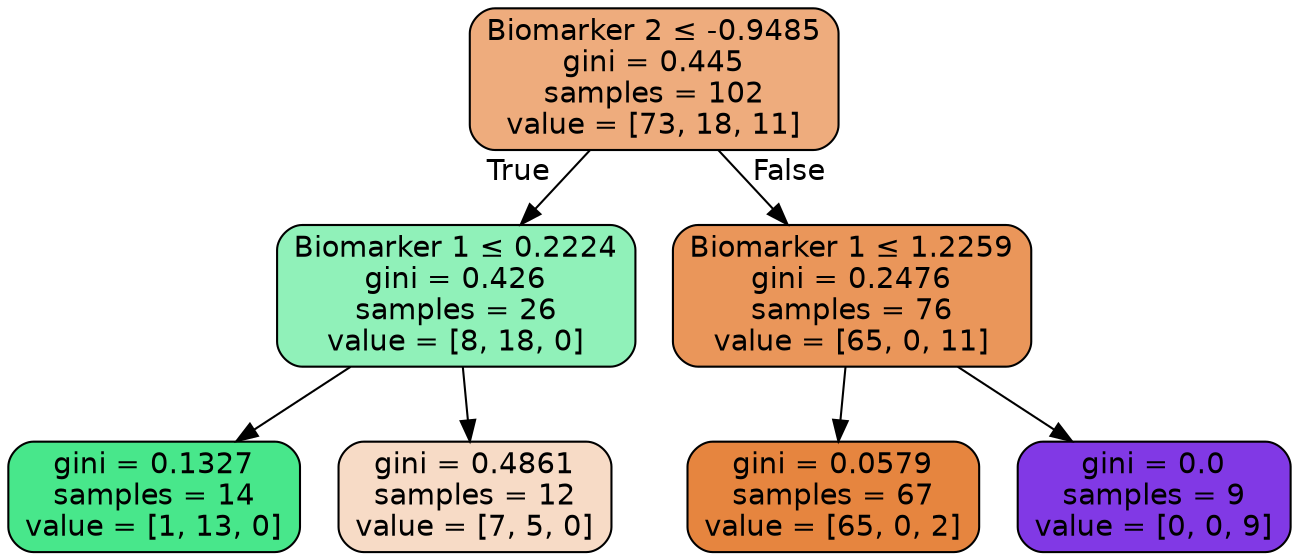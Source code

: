 digraph Tree {
node [shape=box, style="filled, rounded", color="black", fontname=helvetica] ;
edge [fontname=helvetica] ;
0 [label=<Biomarker 2 &le; -0.9485<br/>gini = 0.445<br/>samples = 102<br/>value = [73, 18, 11]>, fillcolor="#e58139a7"] ;
1 [label=<Biomarker 1 &le; 0.2224<br/>gini = 0.426<br/>samples = 26<br/>value = [8, 18, 0]>, fillcolor="#39e5818e"] ;
0 -> 1 [labeldistance=2.5, labelangle=45, headlabel="True"] ;
2 [label=<gini = 0.1327<br/>samples = 14<br/>value = [1, 13, 0]>, fillcolor="#39e581eb"] ;
1 -> 2 ;
3 [label=<gini = 0.4861<br/>samples = 12<br/>value = [7, 5, 0]>, fillcolor="#e5813949"] ;
1 -> 3 ;
4 [label=<Biomarker 1 &le; 1.2259<br/>gini = 0.2476<br/>samples = 76<br/>value = [65, 0, 11]>, fillcolor="#e58139d4"] ;
0 -> 4 [labeldistance=2.5, labelangle=-45, headlabel="False"] ;
5 [label=<gini = 0.0579<br/>samples = 67<br/>value = [65, 0, 2]>, fillcolor="#e58139f7"] ;
4 -> 5 ;
6 [label=<gini = 0.0<br/>samples = 9<br/>value = [0, 0, 9]>, fillcolor="#8139e5ff"] ;
4 -> 6 ;
}